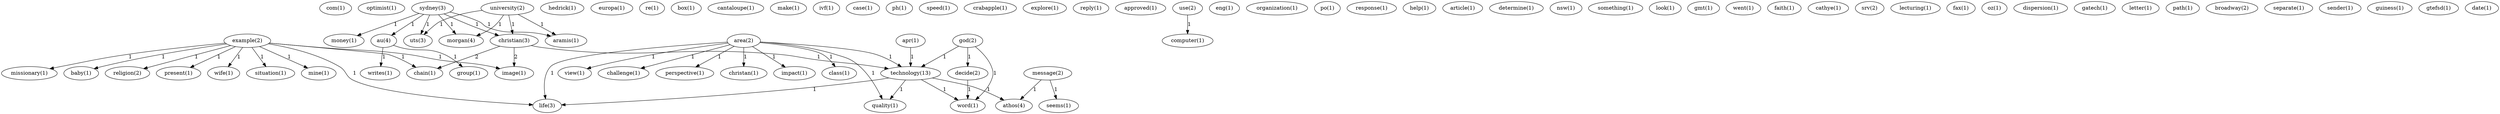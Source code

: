 digraph G {
  com [ label="com(1)" ];
  optimist [ label="optimist(1)" ];
  example [ label="example(2)" ];
  wife [ label="wife(1)" ];
  mine [ label="mine(1)" ];
  missionary [ label="missionary(1)" ];
  baby [ label="baby(1)" ];
  religion [ label="religion(2)" ];
  present [ label="present(1)" ];
  chain [ label="chain(1)" ];
  image [ label="image(1)" ];
  situation [ label="situation(1)" ];
  life [ label="life(3)" ];
  hedrick [ label="hedrick(1)" ];
  sydney [ label="sydney(3)" ];
  au [ label="au(4)" ];
  morgan [ label="morgan(4)" ];
  uts [ label="uts(3)" ];
  aramis [ label="aramis(1)" ];
  money [ label="money(1)" ];
  christian [ label="christian(3)" ];
  group [ label="group(1)" ];
  writes [ label="writes(1)" ];
  europa [ label="europa(1)" ];
  area [ label="area(2)" ];
  perspective [ label="perspective(1)" ];
  christan [ label="christan(1)" ];
  impact [ label="impact(1)" ];
  view [ label="view(1)" ];
  class [ label="class(1)" ];
  challenge [ label="challenge(1)" ];
  technology [ label="technology(13)" ];
  quality [ label="quality(1)" ];
  re [ label="re(1)" ];
  box [ label="box(1)" ];
  cantaloupe [ label="cantaloupe(1)" ];
  make [ label="make(1)" ];
  ivf [ label="ivf(1)" ];
  case [ label="case(1)" ];
  ph [ label="ph(1)" ];
  speed [ label="speed(1)" ];
  crabapple [ label="crabapple(1)" ];
  university [ label="university(2)" ];
  explore [ label="explore(1)" ];
  reply [ label="reply(1)" ];
  approved [ label="approved(1)" ];
  use [ label="use(2)" ];
  computer [ label="computer(1)" ];
  eng [ label="eng(1)" ];
  organization [ label="organization(1)" ];
  po [ label="po(1)" ];
  response [ label="response(1)" ];
  help [ label="help(1)" ];
  god [ label="god(2)" ];
  decide [ label="decide(2)" ];
  word [ label="word(1)" ];
  article [ label="article(1)" ];
  determine [ label="determine(1)" ];
  nsw [ label="nsw(1)" ];
  something [ label="something(1)" ];
  look [ label="look(1)" ];
  gmt [ label="gmt(1)" ];
  went [ label="went(1)" ];
  faith [ label="faith(1)" ];
  cathye [ label="cathye(1)" ];
  srv [ label="srv(2)" ];
  lecturing [ label="lecturing(1)" ];
  apr [ label="apr(1)" ];
  fax [ label="fax(1)" ];
  message [ label="message(2)" ];
  seems [ label="seems(1)" ];
  athos [ label="athos(4)" ];
  oz [ label="oz(1)" ];
  dispersion [ label="dispersion(1)" ];
  gatech [ label="gatech(1)" ];
  letter [ label="letter(1)" ];
  path [ label="path(1)" ];
  broadway [ label="broadway(2)" ];
  separate [ label="separate(1)" ];
  sender [ label="sender(1)" ];
  guiness [ label="guiness(1)" ];
  gtefsd [ label="gtefsd(1)" ];
  date [ label="date(1)" ];
  example -> wife [ label="1" ];
  example -> mine [ label="1" ];
  example -> missionary [ label="1" ];
  example -> baby [ label="1" ];
  example -> religion [ label="1" ];
  example -> present [ label="1" ];
  example -> chain [ label="1" ];
  example -> image [ label="1" ];
  example -> situation [ label="1" ];
  example -> life [ label="1" ];
  sydney -> au [ label="1" ];
  sydney -> morgan [ label="1" ];
  sydney -> uts [ label="1" ];
  sydney -> aramis [ label="1" ];
  sydney -> money [ label="1" ];
  sydney -> christian [ label="1" ];
  au -> group [ label="1" ];
  au -> writes [ label="1" ];
  area -> perspective [ label="1" ];
  area -> christan [ label="1" ];
  area -> impact [ label="1" ];
  area -> view [ label="1" ];
  area -> class [ label="1" ];
  area -> challenge [ label="1" ];
  area -> technology [ label="1" ];
  area -> quality [ label="1" ];
  area -> life [ label="1" ];
  university -> morgan [ label="1" ];
  university -> uts [ label="1" ];
  university -> aramis [ label="1" ];
  university -> christian [ label="1" ];
  use -> computer [ label="1" ];
  god -> decide [ label="1" ];
  god -> technology [ label="1" ];
  god -> word [ label="1" ];
  decide -> word [ label="1" ];
  apr -> technology [ label="1" ];
  message -> seems [ label="1" ];
  message -> athos [ label="1" ];
  christian -> chain [ label="2" ];
  christian -> technology [ label="1" ];
  christian -> image [ label="2" ];
  technology -> athos [ label="1" ];
  technology -> quality [ label="1" ];
  technology -> word [ label="1" ];
  technology -> life [ label="1" ];
}
